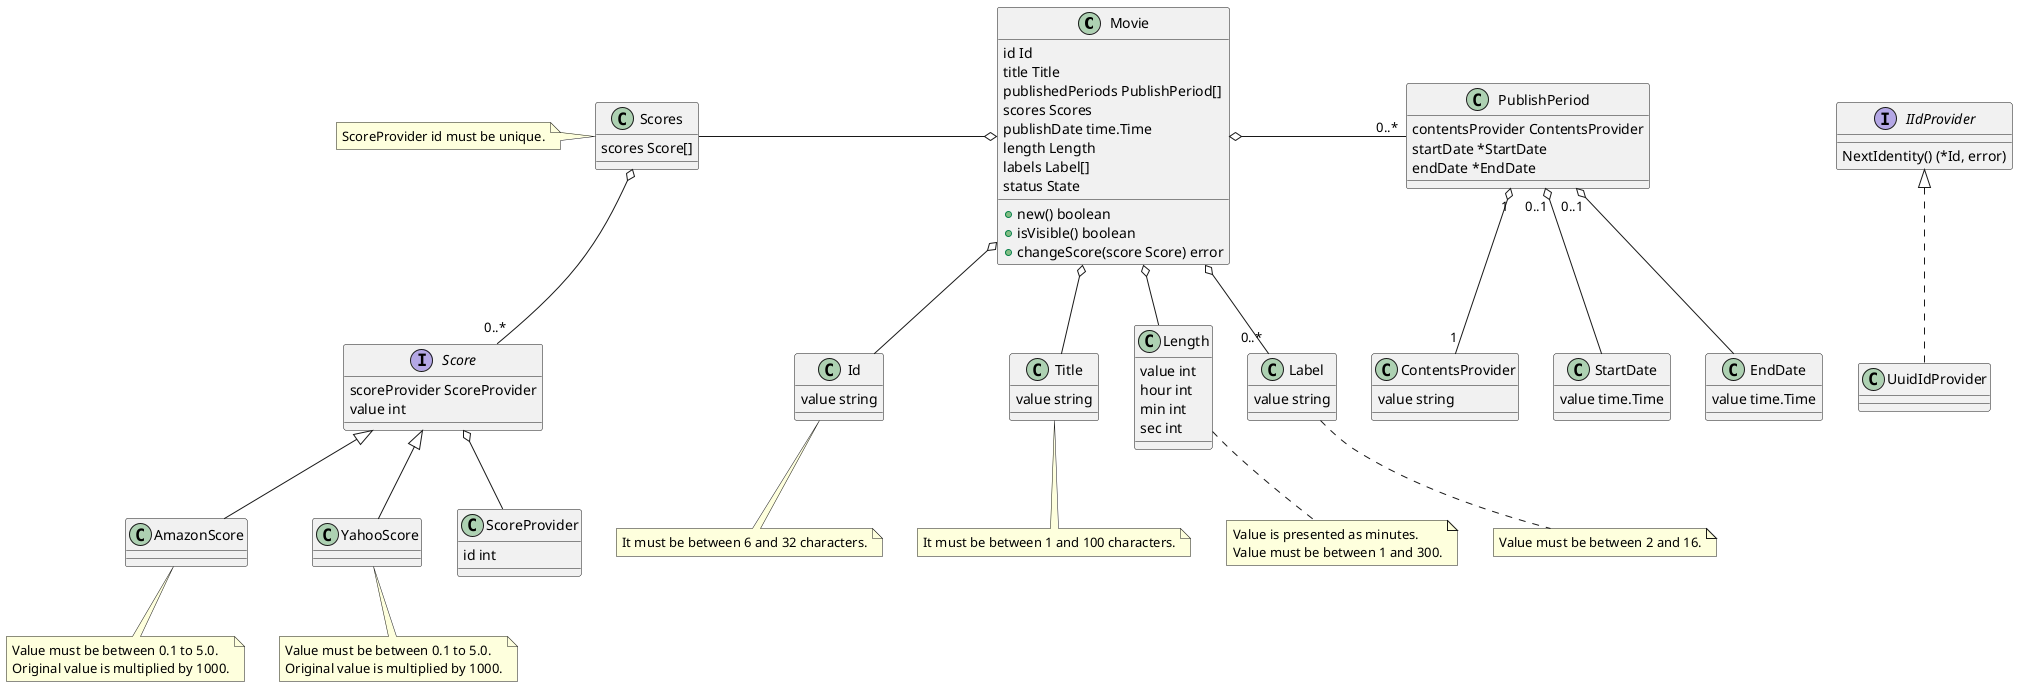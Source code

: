 @startuml

class Movie {
    id Id
    title Title
    publishedPeriods PublishPeriod[]
    scores Scores
    publishDate time.Time
    length Length
    labels Label[]
    status State

    +new() boolean
    +isVisible() boolean
    +changeScore(score Score) error
}

class Scores {
    scores Score[]
}

note left of Scores
    ScoreProvider id must be unique.
end note

class Id {
    value string
}

note bottom of Id
    It must be between 6 and 32 characters.
end note

class Title {
    value string
}

note bottom of Title
    It must be between 1 and 100 characters.
end note

class Length {
    value int
    hour int
    min int
    sec int
}

note bottom of Length
    Value is presented as minutes.
    Value must be between 1 and 300.
end note

class Label {
    value string
}

note bottom of Label
    Value must be between 2 and 16.
end note

class PublishPeriod {
    contentsProvider ContentsProvider
    startDate *StartDate
    endDate *EndDate
}

class ContentsProvider {
    value string
}

class StartDate {
    value time.Time
}

class EndDate {
    value time.Time
}

interface Score {
    scoreProvider ScoreProvider
    value int
}

class AmazonScore {
}

note bottom of AmazonScore
    Value must be between 0.1 to 5.0.
    Original value is multiplied by 1000.
end note

class YahooScore {
}

note bottom of YahooScore
    Value must be between 0.1 to 5.0.
    Original value is multiplied by 1000.
end note

class ScoreProvider {
    id int
}

interface IIdProvider {
    NextIdentity() (*Id, error)
}

class UuidIdProvider {
}

Movie o-- Id
Movie o-- Title
Movie o-- Length
Movie o-right- "0..*" PublishPeriod
Movie o-- "0..*" Label
Movie o-left- Scores
Scores o-- "0..*" Score
Score o-- ScoreProvider
Score <|-- AmazonScore
Score <|-- YahooScore
PublishPeriod "0..1" o-- StartDate
PublishPeriod "0..1" o-- EndDate
PublishPeriod "1" o-- "1" ContentsProvider
IIdProvider <|.. UuidIdProvider

@enduml
